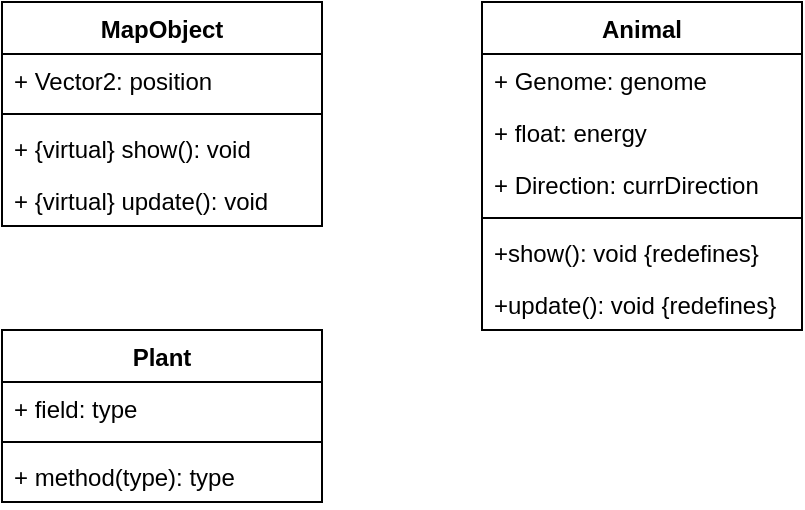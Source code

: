 <mxfile version="13.10.5" type="github">
  <diagram id="C5RBs43oDa-KdzZeNtuy" name="Page-1">
    <mxGraphModel dx="716" dy="358" grid="1" gridSize="10" guides="1" tooltips="1" connect="1" arrows="1" fold="1" page="1" pageScale="1" pageWidth="827" pageHeight="1169" math="0" shadow="0">
      <root>
        <mxCell id="WIyWlLk6GJQsqaUBKTNV-0" />
        <mxCell id="WIyWlLk6GJQsqaUBKTNV-1" parent="WIyWlLk6GJQsqaUBKTNV-0" />
        <mxCell id="9bD5MFyW7w3_eK-m6E7X-6" value="MapObject" style="swimlane;fontStyle=1;align=center;verticalAlign=top;childLayout=stackLayout;horizontal=1;startSize=26;horizontalStack=0;resizeParent=1;resizeParentMax=0;resizeLast=0;collapsible=1;marginBottom=0;rounded=0;swimlaneLine=1;glass=0;shadow=0;sketch=0;" vertex="1" parent="WIyWlLk6GJQsqaUBKTNV-1">
          <mxGeometry x="330" y="260" width="160" height="112" as="geometry">
            <mxRectangle x="330" y="330" width="90" height="26" as="alternateBounds" />
          </mxGeometry>
        </mxCell>
        <mxCell id="9bD5MFyW7w3_eK-m6E7X-7" value="+ Vector2: position" style="text;strokeColor=none;fillColor=none;align=left;verticalAlign=top;spacingLeft=4;spacingRight=4;overflow=hidden;rotatable=0;points=[[0,0.5],[1,0.5]];portConstraint=eastwest;" vertex="1" parent="9bD5MFyW7w3_eK-m6E7X-6">
          <mxGeometry y="26" width="160" height="26" as="geometry" />
        </mxCell>
        <mxCell id="9bD5MFyW7w3_eK-m6E7X-8" value="" style="line;strokeWidth=1;fillColor=none;align=left;verticalAlign=middle;spacingTop=-1;spacingLeft=3;spacingRight=3;rotatable=0;labelPosition=right;points=[];portConstraint=eastwest;" vertex="1" parent="9bD5MFyW7w3_eK-m6E7X-6">
          <mxGeometry y="52" width="160" height="8" as="geometry" />
        </mxCell>
        <mxCell id="9bD5MFyW7w3_eK-m6E7X-9" value="+ {virtual} show(): void&#xa;" style="text;strokeColor=none;fillColor=none;align=left;verticalAlign=top;spacingLeft=4;spacingRight=4;overflow=hidden;rotatable=0;points=[[0,0.5],[1,0.5]];portConstraint=eastwest;" vertex="1" parent="9bD5MFyW7w3_eK-m6E7X-6">
          <mxGeometry y="60" width="160" height="26" as="geometry" />
        </mxCell>
        <mxCell id="9bD5MFyW7w3_eK-m6E7X-34" value="+ {virtual} update(): void&#xa;&#xa;" style="text;strokeColor=none;fillColor=none;align=left;verticalAlign=top;spacingLeft=4;spacingRight=4;overflow=hidden;rotatable=0;points=[[0,0.5],[1,0.5]];portConstraint=eastwest;" vertex="1" parent="9bD5MFyW7w3_eK-m6E7X-6">
          <mxGeometry y="86" width="160" height="26" as="geometry" />
        </mxCell>
        <mxCell id="9bD5MFyW7w3_eK-m6E7X-30" value="Animal" style="swimlane;fontStyle=1;align=center;verticalAlign=top;childLayout=stackLayout;horizontal=1;startSize=26;horizontalStack=0;resizeParent=1;resizeParentMax=0;resizeLast=0;collapsible=1;marginBottom=0;rounded=0;shadow=0;glass=0;sketch=0;" vertex="1" parent="WIyWlLk6GJQsqaUBKTNV-1">
          <mxGeometry x="570" y="260" width="160" height="164" as="geometry" />
        </mxCell>
        <mxCell id="9bD5MFyW7w3_eK-m6E7X-31" value="+ Genome: genome&#xa;" style="text;strokeColor=none;fillColor=none;align=left;verticalAlign=top;spacingLeft=4;spacingRight=4;overflow=hidden;rotatable=0;points=[[0,0.5],[1,0.5]];portConstraint=eastwest;" vertex="1" parent="9bD5MFyW7w3_eK-m6E7X-30">
          <mxGeometry y="26" width="160" height="26" as="geometry" />
        </mxCell>
        <mxCell id="9bD5MFyW7w3_eK-m6E7X-10" value="+ float: energy" style="text;strokeColor=none;fillColor=none;align=left;verticalAlign=top;spacingLeft=4;spacingRight=4;overflow=hidden;rotatable=0;points=[[0,0.5],[1,0.5]];portConstraint=eastwest;" vertex="1" parent="9bD5MFyW7w3_eK-m6E7X-30">
          <mxGeometry y="52" width="160" height="26" as="geometry" />
        </mxCell>
        <mxCell id="9bD5MFyW7w3_eK-m6E7X-11" value="+ Direction: currDirection" style="text;strokeColor=none;fillColor=none;align=left;verticalAlign=top;spacingLeft=4;spacingRight=4;overflow=hidden;rotatable=0;points=[[0,0.5],[1,0.5]];portConstraint=eastwest;" vertex="1" parent="9bD5MFyW7w3_eK-m6E7X-30">
          <mxGeometry y="78" width="160" height="26" as="geometry" />
        </mxCell>
        <mxCell id="9bD5MFyW7w3_eK-m6E7X-32" value="" style="line;strokeWidth=1;fillColor=none;align=left;verticalAlign=middle;spacingTop=-1;spacingLeft=3;spacingRight=3;rotatable=0;labelPosition=right;points=[];portConstraint=eastwest;" vertex="1" parent="9bD5MFyW7w3_eK-m6E7X-30">
          <mxGeometry y="104" width="160" height="8" as="geometry" />
        </mxCell>
        <mxCell id="9bD5MFyW7w3_eK-m6E7X-33" value="+show(): void {redefines}" style="text;strokeColor=none;fillColor=none;align=left;verticalAlign=top;spacingLeft=4;spacingRight=4;overflow=hidden;rotatable=0;points=[[0,0.5],[1,0.5]];portConstraint=eastwest;" vertex="1" parent="9bD5MFyW7w3_eK-m6E7X-30">
          <mxGeometry y="112" width="160" height="26" as="geometry" />
        </mxCell>
        <mxCell id="9bD5MFyW7w3_eK-m6E7X-35" value="+update(): void {redefines}" style="text;strokeColor=none;fillColor=none;align=left;verticalAlign=top;spacingLeft=4;spacingRight=4;overflow=hidden;rotatable=0;points=[[0,0.5],[1,0.5]];portConstraint=eastwest;" vertex="1" parent="9bD5MFyW7w3_eK-m6E7X-30">
          <mxGeometry y="138" width="160" height="26" as="geometry" />
        </mxCell>
        <mxCell id="9bD5MFyW7w3_eK-m6E7X-36" value="Plant" style="swimlane;fontStyle=1;align=center;verticalAlign=top;childLayout=stackLayout;horizontal=1;startSize=26;horizontalStack=0;resizeParent=1;resizeParentMax=0;resizeLast=0;collapsible=1;marginBottom=0;rounded=0;shadow=0;glass=0;sketch=0;" vertex="1" parent="WIyWlLk6GJQsqaUBKTNV-1">
          <mxGeometry x="330" y="424" width="160" height="86" as="geometry" />
        </mxCell>
        <mxCell id="9bD5MFyW7w3_eK-m6E7X-37" value="+ field: type" style="text;strokeColor=none;fillColor=none;align=left;verticalAlign=top;spacingLeft=4;spacingRight=4;overflow=hidden;rotatable=0;points=[[0,0.5],[1,0.5]];portConstraint=eastwest;" vertex="1" parent="9bD5MFyW7w3_eK-m6E7X-36">
          <mxGeometry y="26" width="160" height="26" as="geometry" />
        </mxCell>
        <mxCell id="9bD5MFyW7w3_eK-m6E7X-38" value="" style="line;strokeWidth=1;fillColor=none;align=left;verticalAlign=middle;spacingTop=-1;spacingLeft=3;spacingRight=3;rotatable=0;labelPosition=right;points=[];portConstraint=eastwest;" vertex="1" parent="9bD5MFyW7w3_eK-m6E7X-36">
          <mxGeometry y="52" width="160" height="8" as="geometry" />
        </mxCell>
        <mxCell id="9bD5MFyW7w3_eK-m6E7X-39" value="+ method(type): type" style="text;strokeColor=none;fillColor=none;align=left;verticalAlign=top;spacingLeft=4;spacingRight=4;overflow=hidden;rotatable=0;points=[[0,0.5],[1,0.5]];portConstraint=eastwest;" vertex="1" parent="9bD5MFyW7w3_eK-m6E7X-36">
          <mxGeometry y="60" width="160" height="26" as="geometry" />
        </mxCell>
      </root>
    </mxGraphModel>
  </diagram>
</mxfile>
